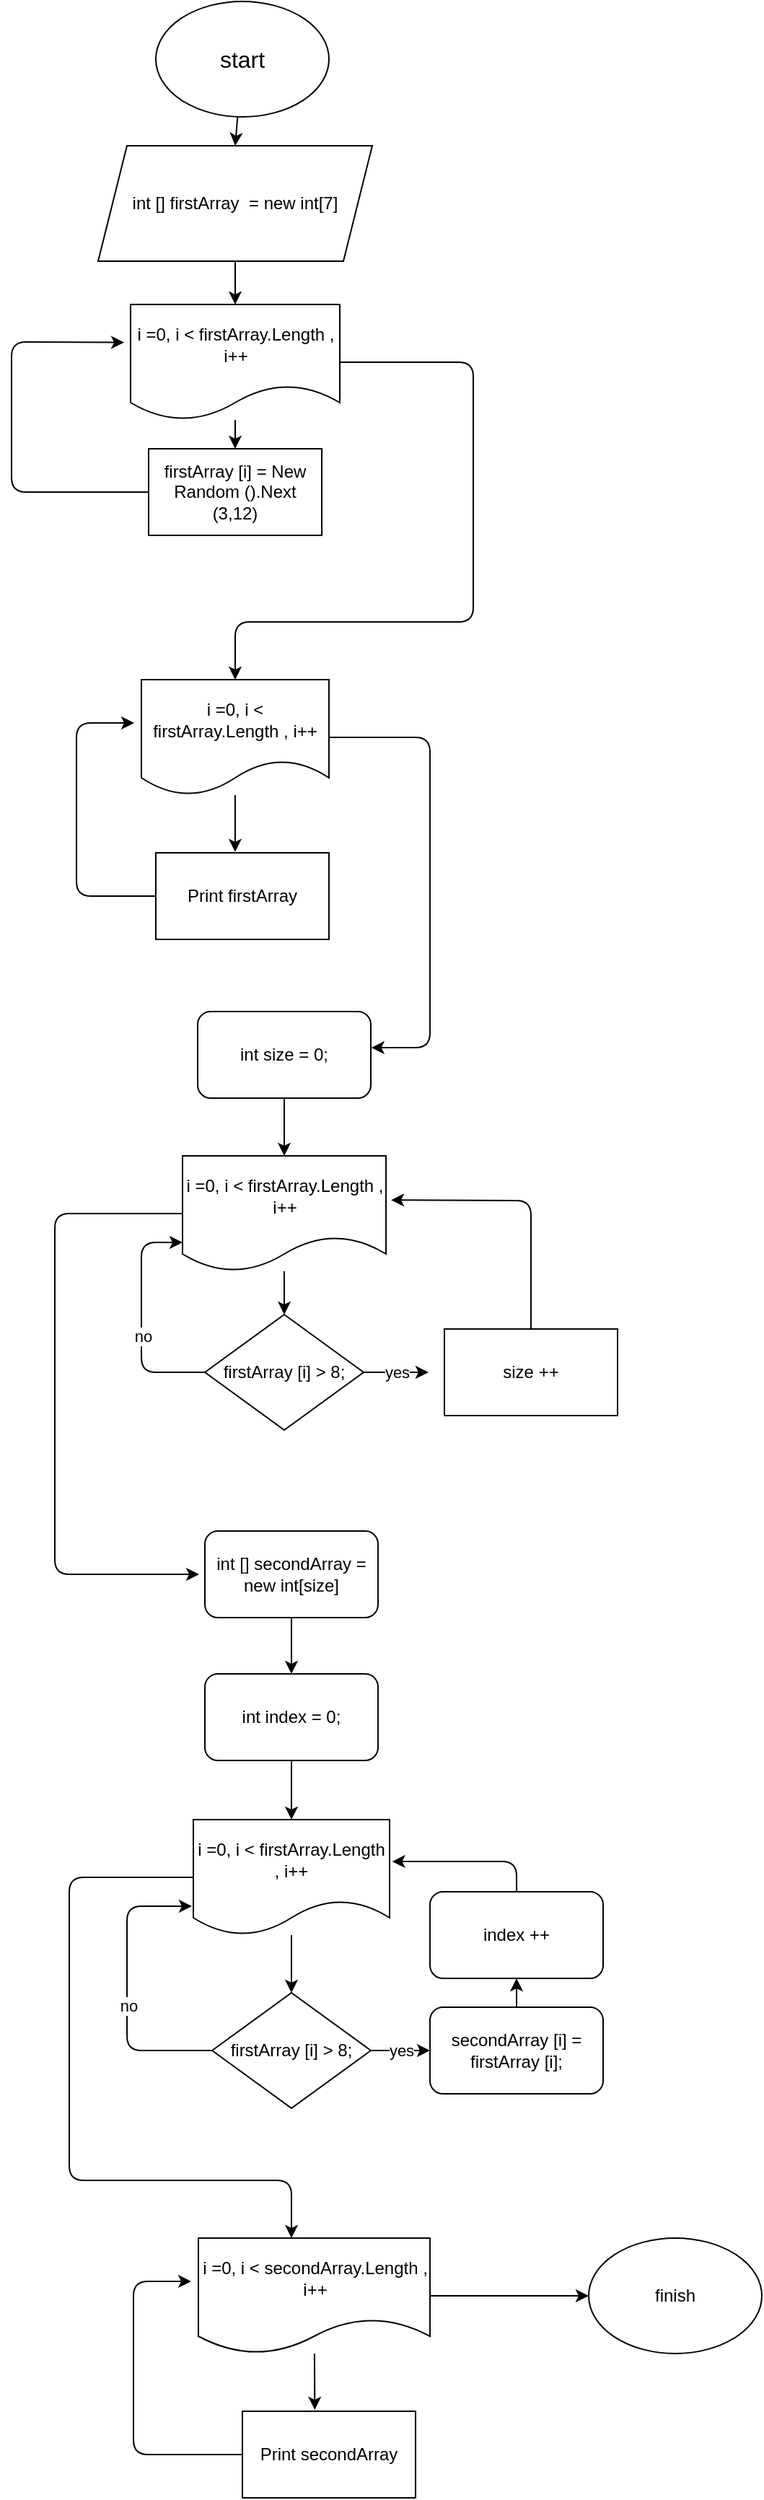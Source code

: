 <mxfile>
    <diagram id="2Cx33pJUaD9Ha-G-_pXL" name="Страница 1">
        <mxGraphModel dx="675" dy="321" grid="1" gridSize="10" guides="1" tooltips="1" connect="1" arrows="1" fold="1" page="1" pageScale="1" pageWidth="827" pageHeight="1169" math="0" shadow="0">
            <root>
                <mxCell id="0"/>
                <mxCell id="1" parent="0"/>
                <mxCell id="5" style="edgeStyle=none;html=1;entryX=0.5;entryY=0;entryDx=0;entryDy=0;" parent="1" source="3" target="4" edge="1">
                    <mxGeometry relative="1" as="geometry"/>
                </mxCell>
                <mxCell id="3" value="start" style="ellipse;whiteSpace=wrap;html=1;fontSize=16;" parent="1" vertex="1">
                    <mxGeometry x="330" y="10" width="120" height="80" as="geometry"/>
                </mxCell>
                <mxCell id="57" style="edgeStyle=none;html=1;entryX=0.5;entryY=0;entryDx=0;entryDy=0;" edge="1" parent="1" source="4" target="6">
                    <mxGeometry relative="1" as="geometry"/>
                </mxCell>
                <mxCell id="4" value="int [] firstArray&amp;nbsp; = new int[7]" style="shape=parallelogram;perimeter=parallelogramPerimeter;whiteSpace=wrap;html=1;fixedSize=1;" parent="1" vertex="1">
                    <mxGeometry x="290" y="110" width="190" height="80" as="geometry"/>
                </mxCell>
                <mxCell id="9" style="edgeStyle=none;html=1;entryX=0.5;entryY=0;entryDx=0;entryDy=0;" parent="1" source="6" target="8" edge="1">
                    <mxGeometry relative="1" as="geometry"/>
                </mxCell>
                <mxCell id="60" style="edgeStyle=none;html=1;entryX=0.5;entryY=0;entryDx=0;entryDy=0;" edge="1" parent="1" source="6" target="59">
                    <mxGeometry relative="1" as="geometry">
                        <Array as="points">
                            <mxPoint x="550" y="260"/>
                            <mxPoint x="550" y="440"/>
                            <mxPoint x="385" y="440"/>
                        </Array>
                    </mxGeometry>
                </mxCell>
                <mxCell id="6" value="i =0, i &amp;lt; firstArray.Length , i++" style="shape=document;whiteSpace=wrap;html=1;boundedLbl=1;" parent="1" vertex="1">
                    <mxGeometry x="312.5" y="220" width="145" height="80" as="geometry"/>
                </mxCell>
                <mxCell id="8" value="firstArray [i] = New Random ().Next (3,12)" style="rounded=0;whiteSpace=wrap;html=1;" parent="1" vertex="1">
                    <mxGeometry x="325" y="320" width="120" height="60" as="geometry"/>
                </mxCell>
                <mxCell id="12" style="edgeStyle=none;html=1;entryX=-0.031;entryY=0.329;entryDx=0;entryDy=0;entryPerimeter=0;exitX=0;exitY=0.5;exitDx=0;exitDy=0;" parent="1" target="6" edge="1" source="8">
                    <mxGeometry relative="1" as="geometry">
                        <Array as="points">
                            <mxPoint x="280" y="350"/>
                            <mxPoint x="230" y="350"/>
                            <mxPoint x="230" y="246"/>
                        </Array>
                        <mxPoint x="329" y="360" as="sourcePoint"/>
                    </mxGeometry>
                </mxCell>
                <mxCell id="44" style="edgeStyle=none;html=1;entryX=0;entryY=0.5;entryDx=0;entryDy=0;exitX=0;exitY=0.163;exitDx=0;exitDy=0;exitPerimeter=0;" parent="1" target="43" edge="1">
                    <mxGeometry relative="1" as="geometry">
                        <Array as="points">
                            <mxPoint x="220" y="700"/>
                            <mxPoint x="220" y="970"/>
                        </Array>
                        <mxPoint x="325" y="703.04" as="sourcePoint"/>
                    </mxGeometry>
                </mxCell>
                <mxCell id="62" style="edgeStyle=none;html=1;entryX=0.458;entryY=-0.01;entryDx=0;entryDy=0;entryPerimeter=0;" edge="1" parent="1" source="59" target="61">
                    <mxGeometry relative="1" as="geometry"/>
                </mxCell>
                <mxCell id="64" style="edgeStyle=none;html=1;entryX=1.003;entryY=0.417;entryDx=0;entryDy=0;entryPerimeter=0;" edge="1" parent="1" source="59" target="66">
                    <mxGeometry relative="1" as="geometry">
                        <mxPoint x="480" y="750" as="targetPoint"/>
                        <Array as="points">
                            <mxPoint x="520" y="520"/>
                            <mxPoint x="520" y="735"/>
                        </Array>
                    </mxGeometry>
                </mxCell>
                <mxCell id="59" value="&lt;span&gt;i =0, i &amp;lt; firstArray.Length , i++&lt;/span&gt;" style="shape=document;whiteSpace=wrap;html=1;boundedLbl=1;" vertex="1" parent="1">
                    <mxGeometry x="320" y="480" width="130" height="80" as="geometry"/>
                </mxCell>
                <mxCell id="63" style="edgeStyle=none;html=1;" edge="1" parent="1" source="61">
                    <mxGeometry relative="1" as="geometry">
                        <mxPoint x="315" y="510" as="targetPoint"/>
                        <Array as="points">
                            <mxPoint x="275" y="630"/>
                            <mxPoint x="275" y="510"/>
                        </Array>
                    </mxGeometry>
                </mxCell>
                <mxCell id="61" value="Print firstArray" style="rounded=0;whiteSpace=wrap;html=1;" vertex="1" parent="1">
                    <mxGeometry x="330" y="600" width="120" height="60" as="geometry"/>
                </mxCell>
                <mxCell id="78" style="edgeStyle=none;html=1;entryX=0.5;entryY=0;entryDx=0;entryDy=0;" edge="1" parent="1" source="65" target="77">
                    <mxGeometry relative="1" as="geometry"/>
                </mxCell>
                <mxCell id="65" value="int [] secondArray = new int[size]" style="rounded=1;whiteSpace=wrap;html=1;" vertex="1" parent="1">
                    <mxGeometry x="364" y="1070" width="120" height="60" as="geometry"/>
                </mxCell>
                <mxCell id="68" style="edgeStyle=none;html=1;entryX=0.5;entryY=0;entryDx=0;entryDy=0;" edge="1" parent="1" source="66" target="67">
                    <mxGeometry relative="1" as="geometry"/>
                </mxCell>
                <mxCell id="66" value="int size = 0;" style="rounded=1;whiteSpace=wrap;html=1;" vertex="1" parent="1">
                    <mxGeometry x="359" y="710" width="120" height="60" as="geometry"/>
                </mxCell>
                <mxCell id="70" style="edgeStyle=none;html=1;entryX=0.5;entryY=0;entryDx=0;entryDy=0;" edge="1" parent="1" source="67" target="69">
                    <mxGeometry relative="1" as="geometry"/>
                </mxCell>
                <mxCell id="76" style="edgeStyle=none;html=1;" edge="1" parent="1" source="67">
                    <mxGeometry relative="1" as="geometry">
                        <mxPoint x="360" y="1100" as="targetPoint"/>
                        <Array as="points">
                            <mxPoint x="260" y="850"/>
                            <mxPoint x="260" y="1100"/>
                        </Array>
                    </mxGeometry>
                </mxCell>
                <mxCell id="67" value="&lt;span&gt;i =0, i &amp;lt; firstArray.Length , i++&lt;/span&gt;" style="shape=document;whiteSpace=wrap;html=1;boundedLbl=1;" vertex="1" parent="1">
                    <mxGeometry x="348.5" y="810" width="141" height="80" as="geometry"/>
                </mxCell>
                <mxCell id="71" style="edgeStyle=none;html=1;entryX=0;entryY=0.75;entryDx=0;entryDy=0;" edge="1" parent="1" source="69" target="67">
                    <mxGeometry relative="1" as="geometry">
                        <Array as="points">
                            <mxPoint x="370" y="960"/>
                            <mxPoint x="320" y="960"/>
                            <mxPoint x="320" y="870"/>
                        </Array>
                    </mxGeometry>
                </mxCell>
                <mxCell id="75" value="no" style="edgeLabel;html=1;align=center;verticalAlign=middle;resizable=0;points=[];" vertex="1" connectable="0" parent="71">
                    <mxGeometry x="-0.066" y="-1" relative="1" as="geometry">
                        <mxPoint as="offset"/>
                    </mxGeometry>
                </mxCell>
                <mxCell id="72" value="yes" style="edgeStyle=none;html=1;entryX=0;entryY=0.5;entryDx=0;entryDy=0;" edge="1" parent="1" source="69">
                    <mxGeometry relative="1" as="geometry">
                        <mxPoint x="519" y="960" as="targetPoint"/>
                    </mxGeometry>
                </mxCell>
                <mxCell id="69" value="firstArray [i] &amp;gt; 8;" style="rhombus;whiteSpace=wrap;html=1;" vertex="1" parent="1">
                    <mxGeometry x="364" y="920" width="110" height="80" as="geometry"/>
                </mxCell>
                <mxCell id="74" style="edgeStyle=none;html=1;entryX=1.025;entryY=0.383;entryDx=0;entryDy=0;entryPerimeter=0;exitX=0.5;exitY=0;exitDx=0;exitDy=0;" edge="1" parent="1" source="73" target="67">
                    <mxGeometry relative="1" as="geometry">
                        <mxPoint x="578.244" y="930" as="sourcePoint"/>
                        <Array as="points">
                            <mxPoint x="590" y="841"/>
                        </Array>
                    </mxGeometry>
                </mxCell>
                <mxCell id="73" value="size ++" style="rounded=0;whiteSpace=wrap;html=1;" vertex="1" parent="1">
                    <mxGeometry x="530" y="930" width="120" height="60" as="geometry"/>
                </mxCell>
                <mxCell id="80" style="edgeStyle=none;html=1;entryX=0.5;entryY=0;entryDx=0;entryDy=0;" edge="1" parent="1" source="77" target="79">
                    <mxGeometry relative="1" as="geometry"/>
                </mxCell>
                <mxCell id="77" value="int index = 0;" style="rounded=1;whiteSpace=wrap;html=1;" vertex="1" parent="1">
                    <mxGeometry x="364" y="1169" width="120" height="60" as="geometry"/>
                </mxCell>
                <mxCell id="82" style="edgeStyle=none;html=1;entryX=0.5;entryY=0;entryDx=0;entryDy=0;" edge="1" parent="1" source="79" target="81">
                    <mxGeometry relative="1" as="geometry"/>
                </mxCell>
                <mxCell id="90" style="edgeStyle=none;html=1;" edge="1" parent="1" source="79">
                    <mxGeometry relative="1" as="geometry">
                        <mxPoint x="424" y="1560" as="targetPoint"/>
                        <Array as="points">
                            <mxPoint x="270" y="1310"/>
                            <mxPoint x="270" y="1520"/>
                            <mxPoint x="424" y="1520"/>
                        </Array>
                    </mxGeometry>
                </mxCell>
                <mxCell id="79" value="&lt;span&gt;i =0, i &amp;lt; firstArray.Length , i++&lt;/span&gt;" style="shape=document;whiteSpace=wrap;html=1;boundedLbl=1;" vertex="1" parent="1">
                    <mxGeometry x="356" y="1270" width="136" height="80" as="geometry"/>
                </mxCell>
                <mxCell id="83" style="edgeStyle=none;html=1;" edge="1" parent="1" source="81">
                    <mxGeometry relative="1" as="geometry">
                        <mxPoint x="355" y="1330" as="targetPoint"/>
                        <Array as="points">
                            <mxPoint x="310" y="1430"/>
                            <mxPoint x="310" y="1330"/>
                        </Array>
                    </mxGeometry>
                </mxCell>
                <mxCell id="84" value="no" style="edgeLabel;html=1;align=center;verticalAlign=middle;resizable=0;points=[];" vertex="1" connectable="0" parent="83">
                    <mxGeometry x="-0.116" y="-1" relative="1" as="geometry">
                        <mxPoint as="offset"/>
                    </mxGeometry>
                </mxCell>
                <mxCell id="86" value="yes" style="edgeStyle=none;html=1;entryX=0;entryY=0.5;entryDx=0;entryDy=0;" edge="1" parent="1" source="81" target="85">
                    <mxGeometry relative="1" as="geometry"/>
                </mxCell>
                <mxCell id="81" value="firstArray [i] &amp;gt; 8;" style="rhombus;whiteSpace=wrap;html=1;" vertex="1" parent="1">
                    <mxGeometry x="369" y="1390" width="110" height="80" as="geometry"/>
                </mxCell>
                <mxCell id="87" style="edgeStyle=none;html=1;entryX=1.013;entryY=0.363;entryDx=0;entryDy=0;entryPerimeter=0;" edge="1" parent="1" source="85" target="79">
                    <mxGeometry relative="1" as="geometry">
                        <Array as="points">
                            <mxPoint x="580" y="1299"/>
                        </Array>
                    </mxGeometry>
                </mxCell>
                <mxCell id="89" style="edgeStyle=none;html=1;" edge="1" parent="1" source="85">
                    <mxGeometry relative="1" as="geometry">
                        <mxPoint x="580" y="1380" as="targetPoint"/>
                    </mxGeometry>
                </mxCell>
                <mxCell id="85" value="secondArray [i] = firstArray [i];" style="rounded=1;whiteSpace=wrap;html=1;" vertex="1" parent="1">
                    <mxGeometry x="520" y="1400" width="120" height="60" as="geometry"/>
                </mxCell>
                <mxCell id="88" value="index ++" style="rounded=1;whiteSpace=wrap;html=1;" vertex="1" parent="1">
                    <mxGeometry x="520" y="1320" width="120" height="60" as="geometry"/>
                </mxCell>
                <mxCell id="95" style="edgeStyle=none;html=1;entryX=0.418;entryY=-0.017;entryDx=0;entryDy=0;entryPerimeter=0;" edge="1" parent="1" source="92" target="94">
                    <mxGeometry relative="1" as="geometry"/>
                </mxCell>
                <mxCell id="97" style="edgeStyle=none;html=1;entryX=0;entryY=0.5;entryDx=0;entryDy=0;" edge="1" parent="1" source="92" target="96">
                    <mxGeometry relative="1" as="geometry"/>
                </mxCell>
                <mxCell id="92" value="&lt;span&gt;i =0, i &amp;lt; secondArray.Length , i++&lt;/span&gt;" style="shape=document;whiteSpace=wrap;html=1;boundedLbl=1;" vertex="1" parent="1">
                    <mxGeometry x="359.5" y="1560" width="160.5" height="80" as="geometry"/>
                </mxCell>
                <mxCell id="93" style="edgeStyle=none;html=1;" edge="1" parent="1" source="94">
                    <mxGeometry relative="1" as="geometry">
                        <mxPoint x="354.5" y="1590" as="targetPoint"/>
                        <Array as="points">
                            <mxPoint x="314.5" y="1710"/>
                            <mxPoint x="314.5" y="1590"/>
                        </Array>
                    </mxGeometry>
                </mxCell>
                <mxCell id="94" value="Print secondArray" style="rounded=0;whiteSpace=wrap;html=1;" vertex="1" parent="1">
                    <mxGeometry x="390" y="1680" width="120" height="60" as="geometry"/>
                </mxCell>
                <mxCell id="96" value="finish" style="ellipse;whiteSpace=wrap;html=1;" vertex="1" parent="1">
                    <mxGeometry x="630" y="1560" width="120" height="80" as="geometry"/>
                </mxCell>
            </root>
        </mxGraphModel>
    </diagram>
</mxfile>